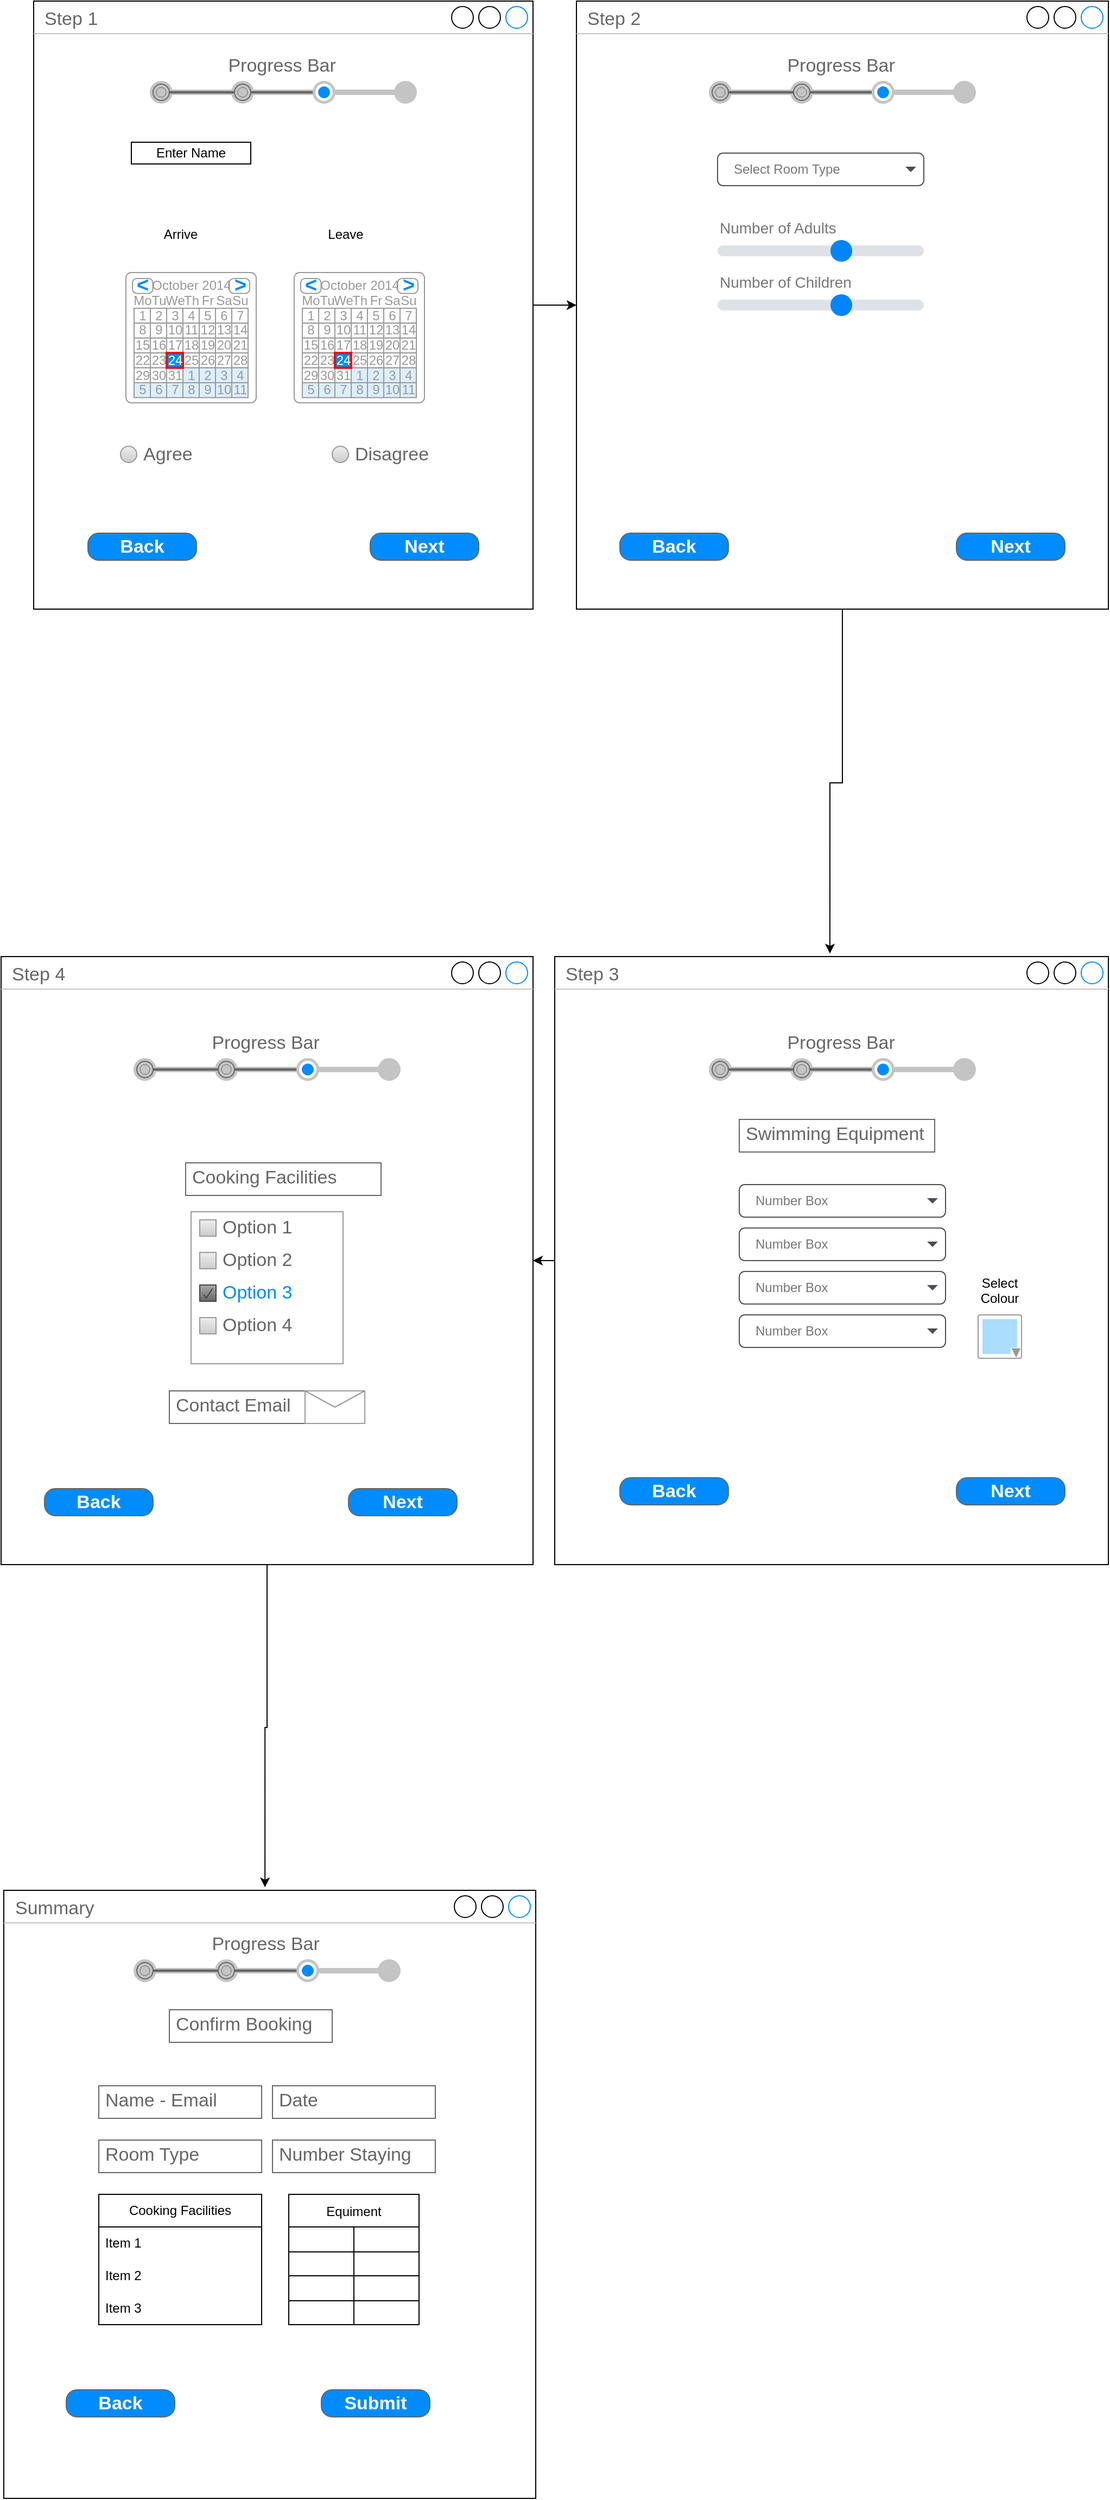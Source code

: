 <mxfile version="24.0.7" type="device">
  <diagram name="Page-1" id="2cc2dc42-3aac-f2a9-1cec-7a8b7cbee084">
    <mxGraphModel dx="2011" dy="1154" grid="1" gridSize="10" guides="1" tooltips="1" connect="1" arrows="1" fold="1" page="1" pageScale="1" pageWidth="1100" pageHeight="850" background="none" math="0" shadow="0">
      <root>
        <mxCell id="0" />
        <mxCell id="1" parent="0" />
        <mxCell id="MQ3nfaRgDuZ902bFgh4B-7" style="edgeStyle=orthogonalEdgeStyle;rounded=0;orthogonalLoop=1;jettySize=auto;html=1;" edge="1" parent="1" source="MQ3nfaRgDuZ902bFgh4B-1" target="MQ3nfaRgDuZ902bFgh4B-4">
          <mxGeometry relative="1" as="geometry" />
        </mxCell>
        <mxCell id="MQ3nfaRgDuZ902bFgh4B-1" value="Step 1" style="strokeWidth=1;shadow=0;dashed=0;align=center;html=1;shape=mxgraph.mockup.containers.window;align=left;verticalAlign=top;spacingLeft=8;strokeColor2=#008cff;strokeColor3=#c4c4c4;fontColor=#666666;mainText=;fontSize=17;labelBackgroundColor=none;whiteSpace=wrap;" vertex="1" parent="1">
          <mxGeometry x="60" y="50" width="460" height="560" as="geometry" />
        </mxCell>
        <mxCell id="MQ3nfaRgDuZ902bFgh4B-2" value="&lt;table border=&quot;0&quot; cellpadding=&quot;0&quot; cellspacing=&quot;0&quot; width=&quot;100%&quot; height=&quot;100%&quot; style=&quot;font-size:1em;&quot;&gt;&lt;tbody&gt;&lt;tr height=&quot;0%&quot;&gt;&lt;td width=&quot;25%&quot;&gt;&lt;span style=&quot;white-space: pre;&quot;&gt;&#x9;&lt;/span&gt;&lt;span style=&quot;white-space: pre;&quot;&gt;&#x9;&lt;/span&gt;&amp;nbsp;&amp;nbsp;&amp;nbsp;&amp;nbsp; Progress Bar&lt;br&gt;&lt;/td&gt;&lt;td width=&quot;25%&quot;&gt;&lt;br&gt;&lt;/td&gt;&lt;td width=&quot;25%&quot; style=&quot;color:#008cff;&quot;&gt;&lt;br&gt;&lt;/td&gt;&lt;td width=&quot;25%&quot;&gt;&lt;br&gt;&lt;/td&gt;&lt;/tr&gt;&lt;tr height=&quot;100%&quot;&gt;&lt;td&gt;&lt;/td&gt;&lt;/tr&gt;&lt;/tbody&gt;&lt;/table&gt;" style="strokeWidth=1;shadow=0;dashed=0;align=center;html=1;shape=mxgraph.mockup.navigation.stepBar;strokeColor=#c4c4c4;textColor=#666666;textColor2=#008cff;mainText=,,+,;textSize=17;fillColor=#666666;overflow=fill;fontSize=17;fontColor=#666666;" vertex="1" parent="1">
          <mxGeometry x="140" y="100" width="300" height="50" as="geometry" />
        </mxCell>
        <mxCell id="MQ3nfaRgDuZ902bFgh4B-9" style="edgeStyle=orthogonalEdgeStyle;rounded=0;orthogonalLoop=1;jettySize=auto;html=1;" edge="1" parent="1" source="MQ3nfaRgDuZ902bFgh4B-3" target="MQ3nfaRgDuZ902bFgh4B-5">
          <mxGeometry relative="1" as="geometry" />
        </mxCell>
        <mxCell id="MQ3nfaRgDuZ902bFgh4B-3" value="Step 3" style="strokeWidth=1;shadow=0;dashed=0;align=center;html=1;shape=mxgraph.mockup.containers.window;align=left;verticalAlign=top;spacingLeft=8;strokeColor2=#008cff;strokeColor3=#c4c4c4;fontColor=#666666;mainText=;fontSize=17;labelBackgroundColor=none;whiteSpace=wrap;" vertex="1" parent="1">
          <mxGeometry x="540" y="930" width="510" height="560" as="geometry" />
        </mxCell>
        <mxCell id="MQ3nfaRgDuZ902bFgh4B-4" value="Step 2" style="strokeWidth=1;shadow=0;dashed=0;align=center;html=1;shape=mxgraph.mockup.containers.window;align=left;verticalAlign=top;spacingLeft=8;strokeColor2=#008cff;strokeColor3=#c4c4c4;fontColor=#666666;mainText=;fontSize=17;labelBackgroundColor=none;whiteSpace=wrap;" vertex="1" parent="1">
          <mxGeometry x="560" y="50" width="490" height="560" as="geometry" />
        </mxCell>
        <mxCell id="MQ3nfaRgDuZ902bFgh4B-5" value="&lt;div&gt;Step 4&lt;/div&gt;&lt;div&gt;&lt;br&gt;&lt;/div&gt;" style="strokeWidth=1;shadow=0;dashed=0;align=center;html=1;shape=mxgraph.mockup.containers.window;align=left;verticalAlign=top;spacingLeft=8;strokeColor2=#008cff;strokeColor3=#c4c4c4;fontColor=#666666;mainText=;fontSize=17;labelBackgroundColor=none;whiteSpace=wrap;" vertex="1" parent="1">
          <mxGeometry x="30" y="930" width="490" height="560" as="geometry" />
        </mxCell>
        <mxCell id="MQ3nfaRgDuZ902bFgh4B-8" style="edgeStyle=orthogonalEdgeStyle;rounded=0;orthogonalLoop=1;jettySize=auto;html=1;entryX=0.497;entryY=-0.005;entryDx=0;entryDy=0;entryPerimeter=0;" edge="1" parent="1" source="MQ3nfaRgDuZ902bFgh4B-4" target="MQ3nfaRgDuZ902bFgh4B-3">
          <mxGeometry relative="1" as="geometry" />
        </mxCell>
        <mxCell id="MQ3nfaRgDuZ902bFgh4B-13" value="&lt;table border=&quot;0&quot; cellpadding=&quot;0&quot; cellspacing=&quot;0&quot; width=&quot;100%&quot; height=&quot;100%&quot; style=&quot;font-size:1em;&quot;&gt;&lt;tbody&gt;&lt;tr height=&quot;0%&quot;&gt;&lt;td width=&quot;25%&quot;&gt;&lt;span style=&quot;white-space: pre;&quot;&gt;&#x9;&lt;/span&gt;&lt;span style=&quot;white-space: pre;&quot;&gt;&#x9;&lt;/span&gt;&amp;nbsp;&amp;nbsp;&amp;nbsp;&amp;nbsp; Progress Bar&lt;br&gt;&lt;/td&gt;&lt;td width=&quot;25%&quot;&gt;&lt;br&gt;&lt;/td&gt;&lt;td width=&quot;25%&quot; style=&quot;color:#008cff;&quot;&gt;&lt;br&gt;&lt;/td&gt;&lt;td width=&quot;25%&quot;&gt;&lt;br&gt;&lt;/td&gt;&lt;/tr&gt;&lt;tr height=&quot;100%&quot;&gt;&lt;td&gt;&lt;/td&gt;&lt;/tr&gt;&lt;/tbody&gt;&lt;/table&gt;" style="strokeWidth=1;shadow=0;dashed=0;align=center;html=1;shape=mxgraph.mockup.navigation.stepBar;strokeColor=#c4c4c4;textColor=#666666;textColor2=#008cff;mainText=,,+,;textSize=17;fillColor=#666666;overflow=fill;fontSize=17;fontColor=#666666;" vertex="1" parent="1">
          <mxGeometry x="125" y="1000" width="300" height="50" as="geometry" />
        </mxCell>
        <mxCell id="MQ3nfaRgDuZ902bFgh4B-14" value="&lt;table border=&quot;0&quot; cellpadding=&quot;0&quot; cellspacing=&quot;0&quot; width=&quot;100%&quot; height=&quot;100%&quot; style=&quot;font-size:1em;&quot;&gt;&lt;tbody&gt;&lt;tr height=&quot;0%&quot;&gt;&lt;td width=&quot;25%&quot;&gt;&lt;span style=&quot;white-space: pre;&quot;&gt;&#x9;&lt;/span&gt;&lt;span style=&quot;white-space: pre;&quot;&gt;&#x9;&lt;/span&gt;&amp;nbsp;&amp;nbsp;&amp;nbsp;&amp;nbsp; Progress Bar&lt;br&gt;&lt;/td&gt;&lt;td width=&quot;25%&quot;&gt;&lt;br&gt;&lt;/td&gt;&lt;td width=&quot;25%&quot; style=&quot;color:#008cff;&quot;&gt;&lt;br&gt;&lt;/td&gt;&lt;td width=&quot;25%&quot;&gt;&lt;br&gt;&lt;/td&gt;&lt;/tr&gt;&lt;tr height=&quot;100%&quot;&gt;&lt;td&gt;&lt;/td&gt;&lt;/tr&gt;&lt;/tbody&gt;&lt;/table&gt;" style="strokeWidth=1;shadow=0;dashed=0;align=center;html=1;shape=mxgraph.mockup.navigation.stepBar;strokeColor=#c4c4c4;textColor=#666666;textColor2=#008cff;mainText=,,+,;textSize=17;fillColor=#666666;overflow=fill;fontSize=17;fontColor=#666666;" vertex="1" parent="1">
          <mxGeometry x="655" y="1000" width="300" height="50" as="geometry" />
        </mxCell>
        <mxCell id="MQ3nfaRgDuZ902bFgh4B-15" value="&lt;table border=&quot;0&quot; cellpadding=&quot;0&quot; cellspacing=&quot;0&quot; width=&quot;100%&quot; height=&quot;100%&quot; style=&quot;font-size:1em;&quot;&gt;&lt;tbody&gt;&lt;tr height=&quot;0%&quot;&gt;&lt;td width=&quot;25%&quot;&gt;&lt;span style=&quot;white-space: pre;&quot;&gt;&#x9;&lt;/span&gt;&lt;span style=&quot;white-space: pre;&quot;&gt;&#x9;&lt;/span&gt;&amp;nbsp;&amp;nbsp;&amp;nbsp;&amp;nbsp; Progress Bar&lt;br&gt;&lt;/td&gt;&lt;td width=&quot;25%&quot;&gt;&lt;br&gt;&lt;/td&gt;&lt;td width=&quot;25%&quot; style=&quot;color:#008cff;&quot;&gt;&lt;br&gt;&lt;/td&gt;&lt;td width=&quot;25%&quot;&gt;&lt;br&gt;&lt;/td&gt;&lt;/tr&gt;&lt;tr height=&quot;100%&quot;&gt;&lt;td&gt;&lt;/td&gt;&lt;/tr&gt;&lt;/tbody&gt;&lt;/table&gt;" style="strokeWidth=1;shadow=0;dashed=0;align=center;html=1;shape=mxgraph.mockup.navigation.stepBar;strokeColor=#c4c4c4;textColor=#666666;textColor2=#008cff;mainText=,,+,;textSize=17;fillColor=#666666;overflow=fill;fontSize=17;fontColor=#666666;" vertex="1" parent="1">
          <mxGeometry x="655" y="100" width="300" height="50" as="geometry" />
        </mxCell>
        <mxCell id="MQ3nfaRgDuZ902bFgh4B-16" value="Next" style="strokeWidth=1;shadow=0;dashed=0;align=center;html=1;shape=mxgraph.mockup.buttons.button;strokeColor=#666666;fontColor=#ffffff;mainText=;buttonStyle=round;fontSize=17;fontStyle=1;fillColor=#008cff;whiteSpace=wrap;" vertex="1" parent="1">
          <mxGeometry x="370" y="540" width="100" height="25" as="geometry" />
        </mxCell>
        <mxCell id="MQ3nfaRgDuZ902bFgh4B-17" value="Back" style="strokeWidth=1;shadow=0;dashed=0;align=center;html=1;shape=mxgraph.mockup.buttons.button;strokeColor=#666666;fontColor=#ffffff;mainText=;buttonStyle=round;fontSize=17;fontStyle=1;fillColor=#008cff;whiteSpace=wrap;" vertex="1" parent="1">
          <mxGeometry x="110" y="540" width="100" height="25" as="geometry" />
        </mxCell>
        <mxCell id="MQ3nfaRgDuZ902bFgh4B-18" value="Next" style="strokeWidth=1;shadow=0;dashed=0;align=center;html=1;shape=mxgraph.mockup.buttons.button;strokeColor=#666666;fontColor=#ffffff;mainText=;buttonStyle=round;fontSize=17;fontStyle=1;fillColor=#008cff;whiteSpace=wrap;" vertex="1" parent="1">
          <mxGeometry x="910" y="1410" width="100" height="25" as="geometry" />
        </mxCell>
        <mxCell id="MQ3nfaRgDuZ902bFgh4B-19" value="Back" style="strokeWidth=1;shadow=0;dashed=0;align=center;html=1;shape=mxgraph.mockup.buttons.button;strokeColor=#666666;fontColor=#ffffff;mainText=;buttonStyle=round;fontSize=17;fontStyle=1;fillColor=#008cff;whiteSpace=wrap;" vertex="1" parent="1">
          <mxGeometry x="600" y="1410" width="100" height="25" as="geometry" />
        </mxCell>
        <mxCell id="MQ3nfaRgDuZ902bFgh4B-20" value="Next" style="strokeWidth=1;shadow=0;dashed=0;align=center;html=1;shape=mxgraph.mockup.buttons.button;strokeColor=#666666;fontColor=#ffffff;mainText=;buttonStyle=round;fontSize=17;fontStyle=1;fillColor=#008cff;whiteSpace=wrap;" vertex="1" parent="1">
          <mxGeometry x="350" y="1420" width="100" height="25" as="geometry" />
        </mxCell>
        <mxCell id="MQ3nfaRgDuZ902bFgh4B-21" value="Back" style="strokeWidth=1;shadow=0;dashed=0;align=center;html=1;shape=mxgraph.mockup.buttons.button;strokeColor=#666666;fontColor=#ffffff;mainText=;buttonStyle=round;fontSize=17;fontStyle=1;fillColor=#008cff;whiteSpace=wrap;" vertex="1" parent="1">
          <mxGeometry x="70" y="1420" width="100" height="25" as="geometry" />
        </mxCell>
        <mxCell id="MQ3nfaRgDuZ902bFgh4B-22" value="Next" style="strokeWidth=1;shadow=0;dashed=0;align=center;html=1;shape=mxgraph.mockup.buttons.button;strokeColor=#666666;fontColor=#ffffff;mainText=;buttonStyle=round;fontSize=17;fontStyle=1;fillColor=#008cff;whiteSpace=wrap;" vertex="1" parent="1">
          <mxGeometry x="910" y="540" width="100" height="25" as="geometry" />
        </mxCell>
        <mxCell id="MQ3nfaRgDuZ902bFgh4B-23" value="Back" style="strokeWidth=1;shadow=0;dashed=0;align=center;html=1;shape=mxgraph.mockup.buttons.button;strokeColor=#666666;fontColor=#ffffff;mainText=;buttonStyle=round;fontSize=17;fontStyle=1;fillColor=#008cff;whiteSpace=wrap;" vertex="1" parent="1">
          <mxGeometry x="600" y="540" width="100" height="25" as="geometry" />
        </mxCell>
        <mxCell id="MQ3nfaRgDuZ902bFgh4B-24" value="" style="strokeWidth=1;shadow=0;dashed=0;align=center;html=1;shape=mxgraph.mockup.forms.rrect;rSize=0;strokeColor=#999999;fillColor=#ffffff;recursiveResize=0;" vertex="1" parent="1">
          <mxGeometry x="205" y="1165" width="140" height="140" as="geometry" />
        </mxCell>
        <mxCell id="MQ3nfaRgDuZ902bFgh4B-25" value="Option 1" style="strokeWidth=1;shadow=0;dashed=0;align=center;html=1;shape=mxgraph.mockup.forms.rrect;rSize=0;fillColor=#eeeeee;strokeColor=#999999;gradientColor=#cccccc;align=left;spacingLeft=4;fontSize=17;fontColor=#666666;labelPosition=right;" vertex="1" parent="MQ3nfaRgDuZ902bFgh4B-24">
          <mxGeometry x="8" y="7.5" width="15" height="15" as="geometry" />
        </mxCell>
        <mxCell id="MQ3nfaRgDuZ902bFgh4B-26" value="Option 2" style="strokeWidth=1;shadow=0;dashed=0;align=center;html=1;shape=mxgraph.mockup.forms.rrect;rSize=0;fillColor=#eeeeee;strokeColor=#999999;gradientColor=#cccccc;align=left;spacingLeft=4;fontSize=17;fontColor=#666666;labelPosition=right;" vertex="1" parent="MQ3nfaRgDuZ902bFgh4B-24">
          <mxGeometry x="8" y="37.5" width="15" height="15" as="geometry" />
        </mxCell>
        <mxCell id="MQ3nfaRgDuZ902bFgh4B-27" value="Option 3" style="strokeWidth=1;shadow=0;dashed=0;align=center;html=1;shape=mxgraph.mockup.forms.checkbox;rSize=0;resizable=0;fillColor=#aaaaaa;strokeColor=#444444;gradientColor=#666666;align=left;spacingLeft=4;fontSize=17;fontColor=#008cff;labelPosition=right;" vertex="1" parent="MQ3nfaRgDuZ902bFgh4B-24">
          <mxGeometry x="8" y="67.5" width="15" height="15" as="geometry" />
        </mxCell>
        <mxCell id="MQ3nfaRgDuZ902bFgh4B-28" value="Option 4" style="strokeWidth=1;shadow=0;dashed=0;align=center;html=1;shape=mxgraph.mockup.forms.rrect;rSize=0;fillColor=#eeeeee;strokeColor=#999999;gradientColor=#cccccc;align=left;spacingLeft=4;fontSize=17;fontColor=#666666;labelPosition=right;" vertex="1" parent="MQ3nfaRgDuZ902bFgh4B-24">
          <mxGeometry x="8" y="97.5" width="15" height="15" as="geometry" />
        </mxCell>
        <mxCell id="MQ3nfaRgDuZ902bFgh4B-29" value="" style="strokeWidth=1;shadow=0;dashed=0;align=center;html=1;shape=mxgraph.mockup.forms.rrect;rSize=5;strokeColor=#999999;fillColor=#ffffff;" vertex="1" parent="1">
          <mxGeometry x="145" y="300" width="120" height="120" as="geometry" />
        </mxCell>
        <mxCell id="MQ3nfaRgDuZ902bFgh4B-30" value="October 2014" style="strokeWidth=1;shadow=0;dashed=0;align=center;html=1;shape=mxgraph.mockup.forms.anchor;fontColor=#999999;" vertex="1" parent="MQ3nfaRgDuZ902bFgh4B-29">
          <mxGeometry x="22.5" y="5.486" width="75" height="13.714" as="geometry" />
        </mxCell>
        <mxCell id="MQ3nfaRgDuZ902bFgh4B-31" value="&lt;" style="strokeWidth=1;shadow=0;dashed=0;align=center;html=1;shape=mxgraph.mockup.forms.rrect;rSize=4;strokeColor=#999999;fontColor=#008cff;fontSize=19;fontStyle=1;" vertex="1" parent="MQ3nfaRgDuZ902bFgh4B-29">
          <mxGeometry x="6" y="5.486" width="18.75" height="13.714" as="geometry" />
        </mxCell>
        <mxCell id="MQ3nfaRgDuZ902bFgh4B-32" value="&gt;" style="strokeWidth=1;shadow=0;dashed=0;align=center;html=1;shape=mxgraph.mockup.forms.rrect;rSize=4;strokeColor=#999999;fontColor=#008cff;fontSize=19;fontStyle=1;" vertex="1" parent="MQ3nfaRgDuZ902bFgh4B-29">
          <mxGeometry x="95.25" y="5.486" width="18.75" height="13.714" as="geometry" />
        </mxCell>
        <mxCell id="MQ3nfaRgDuZ902bFgh4B-33" value="Mo" style="strokeWidth=1;shadow=0;dashed=0;align=center;html=1;shape=mxgraph.mockup.forms.anchor;fontColor=#999999;" vertex="1" parent="MQ3nfaRgDuZ902bFgh4B-29">
          <mxGeometry x="7.5" y="19.2" width="15" height="13.714" as="geometry" />
        </mxCell>
        <mxCell id="MQ3nfaRgDuZ902bFgh4B-34" value="Tu" style="strokeWidth=1;shadow=0;dashed=0;align=center;html=1;shape=mxgraph.mockup.forms.anchor;fontColor=#999999;" vertex="1" parent="MQ3nfaRgDuZ902bFgh4B-29">
          <mxGeometry x="22.5" y="19.2" width="15" height="13.714" as="geometry" />
        </mxCell>
        <mxCell id="MQ3nfaRgDuZ902bFgh4B-35" value="We" style="strokeWidth=1;shadow=0;dashed=0;align=center;html=1;shape=mxgraph.mockup.forms.anchor;fontColor=#999999;" vertex="1" parent="MQ3nfaRgDuZ902bFgh4B-29">
          <mxGeometry x="37.5" y="19.2" width="15" height="13.714" as="geometry" />
        </mxCell>
        <mxCell id="MQ3nfaRgDuZ902bFgh4B-36" value="Th" style="strokeWidth=1;shadow=0;dashed=0;align=center;html=1;shape=mxgraph.mockup.forms.anchor;fontColor=#999999;" vertex="1" parent="MQ3nfaRgDuZ902bFgh4B-29">
          <mxGeometry x="52.5" y="19.2" width="15" height="13.714" as="geometry" />
        </mxCell>
        <mxCell id="MQ3nfaRgDuZ902bFgh4B-37" value="Fr" style="strokeWidth=1;shadow=0;dashed=0;align=center;html=1;shape=mxgraph.mockup.forms.anchor;fontColor=#999999;" vertex="1" parent="MQ3nfaRgDuZ902bFgh4B-29">
          <mxGeometry x="67.5" y="19.2" width="15" height="13.714" as="geometry" />
        </mxCell>
        <mxCell id="MQ3nfaRgDuZ902bFgh4B-38" value="Sa" style="strokeWidth=1;shadow=0;dashed=0;align=center;html=1;shape=mxgraph.mockup.forms.anchor;fontColor=#999999;" vertex="1" parent="MQ3nfaRgDuZ902bFgh4B-29">
          <mxGeometry x="82.5" y="19.2" width="15" height="13.714" as="geometry" />
        </mxCell>
        <mxCell id="MQ3nfaRgDuZ902bFgh4B-39" value="Su" style="strokeWidth=1;shadow=0;dashed=0;align=center;html=1;shape=mxgraph.mockup.forms.anchor;fontColor=#999999;" vertex="1" parent="MQ3nfaRgDuZ902bFgh4B-29">
          <mxGeometry x="97.5" y="19.2" width="15" height="13.714" as="geometry" />
        </mxCell>
        <mxCell id="MQ3nfaRgDuZ902bFgh4B-40" value="1" style="strokeWidth=1;shadow=0;dashed=0;align=center;html=1;shape=mxgraph.mockup.forms.rrect;rSize=0;strokeColor=#999999;fontColor=#999999;" vertex="1" parent="MQ3nfaRgDuZ902bFgh4B-29">
          <mxGeometry x="7.5" y="32.914" width="15" height="13.714" as="geometry" />
        </mxCell>
        <mxCell id="MQ3nfaRgDuZ902bFgh4B-41" value="2" style="strokeWidth=1;shadow=0;dashed=0;align=center;html=1;shape=mxgraph.mockup.forms.rrect;rSize=0;strokeColor=#999999;fontColor=#999999;" vertex="1" parent="MQ3nfaRgDuZ902bFgh4B-29">
          <mxGeometry x="22.5" y="32.914" width="15" height="13.714" as="geometry" />
        </mxCell>
        <mxCell id="MQ3nfaRgDuZ902bFgh4B-42" value="3" style="strokeWidth=1;shadow=0;dashed=0;align=center;html=1;shape=mxgraph.mockup.forms.rrect;rSize=0;strokeColor=#999999;fontColor=#999999;" vertex="1" parent="MQ3nfaRgDuZ902bFgh4B-29">
          <mxGeometry x="37.5" y="32.914" width="15" height="13.714" as="geometry" />
        </mxCell>
        <mxCell id="MQ3nfaRgDuZ902bFgh4B-43" value="4" style="strokeWidth=1;shadow=0;dashed=0;align=center;html=1;shape=mxgraph.mockup.forms.rrect;rSize=0;strokeColor=#999999;fontColor=#999999;" vertex="1" parent="MQ3nfaRgDuZ902bFgh4B-29">
          <mxGeometry x="52.5" y="32.914" width="15" height="13.714" as="geometry" />
        </mxCell>
        <mxCell id="MQ3nfaRgDuZ902bFgh4B-44" value="5" style="strokeWidth=1;shadow=0;dashed=0;align=center;html=1;shape=mxgraph.mockup.forms.rrect;rSize=0;strokeColor=#999999;fontColor=#999999;" vertex="1" parent="MQ3nfaRgDuZ902bFgh4B-29">
          <mxGeometry x="67.5" y="32.914" width="15" height="13.714" as="geometry" />
        </mxCell>
        <mxCell id="MQ3nfaRgDuZ902bFgh4B-45" value="6" style="strokeWidth=1;shadow=0;dashed=0;align=center;html=1;shape=mxgraph.mockup.forms.rrect;rSize=0;strokeColor=#999999;fontColor=#999999;" vertex="1" parent="MQ3nfaRgDuZ902bFgh4B-29">
          <mxGeometry x="82.5" y="32.914" width="15" height="13.714" as="geometry" />
        </mxCell>
        <mxCell id="MQ3nfaRgDuZ902bFgh4B-46" value="7" style="strokeWidth=1;shadow=0;dashed=0;align=center;html=1;shape=mxgraph.mockup.forms.rrect;rSize=0;strokeColor=#999999;fontColor=#999999;" vertex="1" parent="MQ3nfaRgDuZ902bFgh4B-29">
          <mxGeometry x="97.5" y="32.914" width="15" height="13.714" as="geometry" />
        </mxCell>
        <mxCell id="MQ3nfaRgDuZ902bFgh4B-47" value="8" style="strokeWidth=1;shadow=0;dashed=0;align=center;html=1;shape=mxgraph.mockup.forms.rrect;rSize=0;strokeColor=#999999;fontColor=#999999;" vertex="1" parent="MQ3nfaRgDuZ902bFgh4B-29">
          <mxGeometry x="7.5" y="46.629" width="15" height="13.714" as="geometry" />
        </mxCell>
        <mxCell id="MQ3nfaRgDuZ902bFgh4B-48" value="9" style="strokeWidth=1;shadow=0;dashed=0;align=center;html=1;shape=mxgraph.mockup.forms.rrect;rSize=0;strokeColor=#999999;fontColor=#999999;" vertex="1" parent="MQ3nfaRgDuZ902bFgh4B-29">
          <mxGeometry x="22.5" y="46.629" width="15" height="13.714" as="geometry" />
        </mxCell>
        <mxCell id="MQ3nfaRgDuZ902bFgh4B-49" value="10" style="strokeWidth=1;shadow=0;dashed=0;align=center;html=1;shape=mxgraph.mockup.forms.rrect;rSize=0;strokeColor=#999999;fontColor=#999999;" vertex="1" parent="MQ3nfaRgDuZ902bFgh4B-29">
          <mxGeometry x="37.5" y="46.629" width="15" height="13.714" as="geometry" />
        </mxCell>
        <mxCell id="MQ3nfaRgDuZ902bFgh4B-50" value="11" style="strokeWidth=1;shadow=0;dashed=0;align=center;html=1;shape=mxgraph.mockup.forms.rrect;rSize=0;strokeColor=#999999;fontColor=#999999;" vertex="1" parent="MQ3nfaRgDuZ902bFgh4B-29">
          <mxGeometry x="52.5" y="46.629" width="15" height="13.714" as="geometry" />
        </mxCell>
        <mxCell id="MQ3nfaRgDuZ902bFgh4B-51" value="12" style="strokeWidth=1;shadow=0;dashed=0;align=center;html=1;shape=mxgraph.mockup.forms.rrect;rSize=0;strokeColor=#999999;fontColor=#999999;" vertex="1" parent="MQ3nfaRgDuZ902bFgh4B-29">
          <mxGeometry x="67.5" y="46.629" width="15" height="13.714" as="geometry" />
        </mxCell>
        <mxCell id="MQ3nfaRgDuZ902bFgh4B-52" value="13" style="strokeWidth=1;shadow=0;dashed=0;align=center;html=1;shape=mxgraph.mockup.forms.rrect;rSize=0;strokeColor=#999999;fontColor=#999999;" vertex="1" parent="MQ3nfaRgDuZ902bFgh4B-29">
          <mxGeometry x="82.5" y="46.629" width="15" height="13.714" as="geometry" />
        </mxCell>
        <mxCell id="MQ3nfaRgDuZ902bFgh4B-53" value="14" style="strokeWidth=1;shadow=0;dashed=0;align=center;html=1;shape=mxgraph.mockup.forms.rrect;rSize=0;strokeColor=#999999;fontColor=#999999;" vertex="1" parent="MQ3nfaRgDuZ902bFgh4B-29">
          <mxGeometry x="97.5" y="46.629" width="15" height="13.714" as="geometry" />
        </mxCell>
        <mxCell id="MQ3nfaRgDuZ902bFgh4B-54" value="15" style="strokeWidth=1;shadow=0;dashed=0;align=center;html=1;shape=mxgraph.mockup.forms.rrect;rSize=0;strokeColor=#999999;fontColor=#999999;" vertex="1" parent="MQ3nfaRgDuZ902bFgh4B-29">
          <mxGeometry x="7.5" y="60.343" width="15" height="13.714" as="geometry" />
        </mxCell>
        <mxCell id="MQ3nfaRgDuZ902bFgh4B-55" value="16" style="strokeWidth=1;shadow=0;dashed=0;align=center;html=1;shape=mxgraph.mockup.forms.rrect;rSize=0;strokeColor=#999999;fontColor=#999999;" vertex="1" parent="MQ3nfaRgDuZ902bFgh4B-29">
          <mxGeometry x="22.5" y="60.343" width="15" height="13.714" as="geometry" />
        </mxCell>
        <mxCell id="MQ3nfaRgDuZ902bFgh4B-56" value="17" style="strokeWidth=1;shadow=0;dashed=0;align=center;html=1;shape=mxgraph.mockup.forms.rrect;rSize=0;strokeColor=#999999;fontColor=#999999;" vertex="1" parent="MQ3nfaRgDuZ902bFgh4B-29">
          <mxGeometry x="37.5" y="60.343" width="15" height="13.714" as="geometry" />
        </mxCell>
        <mxCell id="MQ3nfaRgDuZ902bFgh4B-57" value="18" style="strokeWidth=1;shadow=0;dashed=0;align=center;html=1;shape=mxgraph.mockup.forms.rrect;rSize=0;strokeColor=#999999;fontColor=#999999;" vertex="1" parent="MQ3nfaRgDuZ902bFgh4B-29">
          <mxGeometry x="52.5" y="60.343" width="15" height="13.714" as="geometry" />
        </mxCell>
        <mxCell id="MQ3nfaRgDuZ902bFgh4B-58" value="19" style="strokeWidth=1;shadow=0;dashed=0;align=center;html=1;shape=mxgraph.mockup.forms.rrect;rSize=0;strokeColor=#999999;fontColor=#999999;" vertex="1" parent="MQ3nfaRgDuZ902bFgh4B-29">
          <mxGeometry x="67.5" y="60.343" width="15" height="13.714" as="geometry" />
        </mxCell>
        <mxCell id="MQ3nfaRgDuZ902bFgh4B-59" value="20" style="strokeWidth=1;shadow=0;dashed=0;align=center;html=1;shape=mxgraph.mockup.forms.rrect;rSize=0;strokeColor=#999999;fontColor=#999999;" vertex="1" parent="MQ3nfaRgDuZ902bFgh4B-29">
          <mxGeometry x="82.5" y="60.343" width="15" height="13.714" as="geometry" />
        </mxCell>
        <mxCell id="MQ3nfaRgDuZ902bFgh4B-60" value="21" style="strokeWidth=1;shadow=0;dashed=0;align=center;html=1;shape=mxgraph.mockup.forms.rrect;rSize=0;strokeColor=#999999;fontColor=#999999;" vertex="1" parent="MQ3nfaRgDuZ902bFgh4B-29">
          <mxGeometry x="97.5" y="60.343" width="15" height="13.714" as="geometry" />
        </mxCell>
        <mxCell id="MQ3nfaRgDuZ902bFgh4B-61" value="22" style="strokeWidth=1;shadow=0;dashed=0;align=center;html=1;shape=mxgraph.mockup.forms.rrect;rSize=0;strokeColor=#999999;fontColor=#999999;" vertex="1" parent="MQ3nfaRgDuZ902bFgh4B-29">
          <mxGeometry x="7.5" y="74.057" width="15" height="13.714" as="geometry" />
        </mxCell>
        <mxCell id="MQ3nfaRgDuZ902bFgh4B-62" value="23" style="strokeWidth=1;shadow=0;dashed=0;align=center;html=1;shape=mxgraph.mockup.forms.rrect;rSize=0;strokeColor=#999999;fontColor=#999999;" vertex="1" parent="MQ3nfaRgDuZ902bFgh4B-29">
          <mxGeometry x="22.5" y="74.057" width="15" height="13.714" as="geometry" />
        </mxCell>
        <mxCell id="MQ3nfaRgDuZ902bFgh4B-63" value="25" style="strokeWidth=1;shadow=0;dashed=0;align=center;html=1;shape=mxgraph.mockup.forms.rrect;rSize=0;strokeColor=#999999;fontColor=#999999;" vertex="1" parent="MQ3nfaRgDuZ902bFgh4B-29">
          <mxGeometry x="52.5" y="74.057" width="15" height="13.714" as="geometry" />
        </mxCell>
        <mxCell id="MQ3nfaRgDuZ902bFgh4B-64" value="26" style="strokeWidth=1;shadow=0;dashed=0;align=center;html=1;shape=mxgraph.mockup.forms.rrect;rSize=0;strokeColor=#999999;fontColor=#999999;" vertex="1" parent="MQ3nfaRgDuZ902bFgh4B-29">
          <mxGeometry x="67.5" y="74.057" width="15" height="13.714" as="geometry" />
        </mxCell>
        <mxCell id="MQ3nfaRgDuZ902bFgh4B-65" value="27" style="strokeWidth=1;shadow=0;dashed=0;align=center;html=1;shape=mxgraph.mockup.forms.rrect;rSize=0;strokeColor=#999999;fontColor=#999999;" vertex="1" parent="MQ3nfaRgDuZ902bFgh4B-29">
          <mxGeometry x="82.5" y="74.057" width="15" height="13.714" as="geometry" />
        </mxCell>
        <mxCell id="MQ3nfaRgDuZ902bFgh4B-66" value="28" style="strokeWidth=1;shadow=0;dashed=0;align=center;html=1;shape=mxgraph.mockup.forms.rrect;rSize=0;strokeColor=#999999;fontColor=#999999;" vertex="1" parent="MQ3nfaRgDuZ902bFgh4B-29">
          <mxGeometry x="97.5" y="74.057" width="15" height="13.714" as="geometry" />
        </mxCell>
        <mxCell id="MQ3nfaRgDuZ902bFgh4B-67" value="29" style="strokeWidth=1;shadow=0;dashed=0;align=center;html=1;shape=mxgraph.mockup.forms.rrect;rSize=0;strokeColor=#999999;fontColor=#999999;" vertex="1" parent="MQ3nfaRgDuZ902bFgh4B-29">
          <mxGeometry x="7.5" y="87.771" width="15" height="13.714" as="geometry" />
        </mxCell>
        <mxCell id="MQ3nfaRgDuZ902bFgh4B-68" value="30" style="strokeWidth=1;shadow=0;dashed=0;align=center;html=1;shape=mxgraph.mockup.forms.rrect;rSize=0;strokeColor=#999999;fontColor=#999999;" vertex="1" parent="MQ3nfaRgDuZ902bFgh4B-29">
          <mxGeometry x="22.5" y="87.771" width="15" height="13.714" as="geometry" />
        </mxCell>
        <mxCell id="MQ3nfaRgDuZ902bFgh4B-69" value="31" style="strokeWidth=1;shadow=0;dashed=0;align=center;html=1;shape=mxgraph.mockup.forms.rrect;rSize=0;strokeColor=#999999;fontColor=#999999;" vertex="1" parent="MQ3nfaRgDuZ902bFgh4B-29">
          <mxGeometry x="37.5" y="87.771" width="15" height="13.714" as="geometry" />
        </mxCell>
        <mxCell id="MQ3nfaRgDuZ902bFgh4B-70" value="1" style="strokeWidth=1;shadow=0;dashed=0;align=center;html=1;shape=mxgraph.mockup.forms.rrect;rSize=0;strokeColor=#999999;fontColor=#999999;fillColor=#ddeeff;" vertex="1" parent="MQ3nfaRgDuZ902bFgh4B-29">
          <mxGeometry x="52.5" y="87.771" width="15" height="13.714" as="geometry" />
        </mxCell>
        <mxCell id="MQ3nfaRgDuZ902bFgh4B-71" value="2" style="strokeWidth=1;shadow=0;dashed=0;align=center;html=1;shape=mxgraph.mockup.forms.rrect;rSize=0;strokeColor=#999999;fontColor=#999999;fillColor=#ddeeff;" vertex="1" parent="MQ3nfaRgDuZ902bFgh4B-29">
          <mxGeometry x="67.5" y="87.771" width="15" height="13.714" as="geometry" />
        </mxCell>
        <mxCell id="MQ3nfaRgDuZ902bFgh4B-72" value="3" style="strokeWidth=1;shadow=0;dashed=0;align=center;html=1;shape=mxgraph.mockup.forms.rrect;rSize=0;strokeColor=#999999;fontColor=#999999;fillColor=#ddeeff;" vertex="1" parent="MQ3nfaRgDuZ902bFgh4B-29">
          <mxGeometry x="82.5" y="87.771" width="15" height="13.714" as="geometry" />
        </mxCell>
        <mxCell id="MQ3nfaRgDuZ902bFgh4B-73" value="4" style="strokeWidth=1;shadow=0;dashed=0;align=center;html=1;shape=mxgraph.mockup.forms.rrect;rSize=0;strokeColor=#999999;fontColor=#999999;fillColor=#ddeeff;" vertex="1" parent="MQ3nfaRgDuZ902bFgh4B-29">
          <mxGeometry x="97.5" y="87.771" width="15" height="13.714" as="geometry" />
        </mxCell>
        <mxCell id="MQ3nfaRgDuZ902bFgh4B-74" value="5" style="strokeWidth=1;shadow=0;dashed=0;align=center;html=1;shape=mxgraph.mockup.forms.rrect;rSize=0;strokeColor=#999999;fontColor=#999999;fillColor=#ddeeff;" vertex="1" parent="MQ3nfaRgDuZ902bFgh4B-29">
          <mxGeometry x="7.5" y="101.486" width="15" height="13.714" as="geometry" />
        </mxCell>
        <mxCell id="MQ3nfaRgDuZ902bFgh4B-75" value="6" style="strokeWidth=1;shadow=0;dashed=0;align=center;html=1;shape=mxgraph.mockup.forms.rrect;rSize=0;strokeColor=#999999;fontColor=#999999;fillColor=#ddeeff;" vertex="1" parent="MQ3nfaRgDuZ902bFgh4B-29">
          <mxGeometry x="22.5" y="101.486" width="15" height="13.714" as="geometry" />
        </mxCell>
        <mxCell id="MQ3nfaRgDuZ902bFgh4B-76" value="7" style="strokeWidth=1;shadow=0;dashed=0;align=center;html=1;shape=mxgraph.mockup.forms.rrect;rSize=0;strokeColor=#999999;fontColor=#999999;fillColor=#ddeeff;" vertex="1" parent="MQ3nfaRgDuZ902bFgh4B-29">
          <mxGeometry x="37.5" y="101.486" width="15" height="13.714" as="geometry" />
        </mxCell>
        <mxCell id="MQ3nfaRgDuZ902bFgh4B-77" value="8" style="strokeWidth=1;shadow=0;dashed=0;align=center;html=1;shape=mxgraph.mockup.forms.rrect;rSize=0;strokeColor=#999999;fontColor=#999999;fillColor=#ddeeff;" vertex="1" parent="MQ3nfaRgDuZ902bFgh4B-29">
          <mxGeometry x="52.5" y="101.486" width="15" height="13.714" as="geometry" />
        </mxCell>
        <mxCell id="MQ3nfaRgDuZ902bFgh4B-78" value="9" style="strokeWidth=1;shadow=0;dashed=0;align=center;html=1;shape=mxgraph.mockup.forms.rrect;rSize=0;strokeColor=#999999;fontColor=#999999;fillColor=#ddeeff;" vertex="1" parent="MQ3nfaRgDuZ902bFgh4B-29">
          <mxGeometry x="67.5" y="101.486" width="15" height="13.714" as="geometry" />
        </mxCell>
        <mxCell id="MQ3nfaRgDuZ902bFgh4B-79" value="10" style="strokeWidth=1;shadow=0;dashed=0;align=center;html=1;shape=mxgraph.mockup.forms.rrect;rSize=0;strokeColor=#999999;fontColor=#999999;fillColor=#ddeeff;" vertex="1" parent="MQ3nfaRgDuZ902bFgh4B-29">
          <mxGeometry x="82.5" y="101.486" width="15" height="13.714" as="geometry" />
        </mxCell>
        <mxCell id="MQ3nfaRgDuZ902bFgh4B-80" value="11" style="strokeWidth=1;shadow=0;dashed=0;align=center;html=1;shape=mxgraph.mockup.forms.rrect;rSize=0;strokeColor=#999999;fontColor=#999999;fillColor=#ddeeff;" vertex="1" parent="MQ3nfaRgDuZ902bFgh4B-29">
          <mxGeometry x="97.5" y="101.486" width="15" height="13.714" as="geometry" />
        </mxCell>
        <mxCell id="MQ3nfaRgDuZ902bFgh4B-81" value="24" style="strokeWidth=1;shadow=0;dashed=0;align=center;html=1;shape=mxgraph.mockup.forms.rrect;rSize=0;strokeColor=#ff0000;fontColor=#ffffff;strokeWidth=2;fillColor=#008cff;" vertex="1" parent="MQ3nfaRgDuZ902bFgh4B-29">
          <mxGeometry x="37.5" y="74.057" width="15" height="13.714" as="geometry" />
        </mxCell>
        <mxCell id="MQ3nfaRgDuZ902bFgh4B-82" value="Agree" style="shape=ellipse;fillColor=#eeeeee;strokeColor=#999999;gradientColor=#cccccc;html=1;align=left;spacingLeft=4;fontSize=17;fontColor=#666666;labelPosition=right;shadow=0;" vertex="1" parent="1">
          <mxGeometry x="140" y="460" width="15" height="15" as="geometry" />
        </mxCell>
        <mxCell id="MQ3nfaRgDuZ902bFgh4B-84" value="Disagree" style="shape=ellipse;fillColor=#eeeeee;strokeColor=#999999;gradientColor=#cccccc;html=1;align=left;spacingLeft=4;fontSize=17;fontColor=#666666;labelPosition=right;shadow=0;" vertex="1" parent="1">
          <mxGeometry x="335" y="460" width="15" height="15" as="geometry" />
        </mxCell>
        <mxCell id="MQ3nfaRgDuZ902bFgh4B-85" value="Enter Name" style="rounded=0;whiteSpace=wrap;html=1;" vertex="1" parent="1">
          <mxGeometry x="150" y="180" width="110" height="20" as="geometry" />
        </mxCell>
        <mxCell id="MQ3nfaRgDuZ902bFgh4B-86" value="Arrive" style="text;strokeColor=none;align=center;fillColor=none;html=1;verticalAlign=middle;whiteSpace=wrap;rounded=0;" vertex="1" parent="1">
          <mxGeometry x="162.5" y="250" width="65" height="30" as="geometry" />
        </mxCell>
        <mxCell id="MQ3nfaRgDuZ902bFgh4B-88" value="&lt;div&gt;Select Room Type&lt;/div&gt;" style="html=1;shadow=0;dashed=0;shape=mxgraph.bootstrap.rrect;rSize=5;strokeColor=#505050;strokeWidth=1;fillColor=#ffffff;fontColor=#777777;whiteSpace=wrap;align=left;verticalAlign=middle;fontStyle=0;fontSize=12;spacing=15;" vertex="1" parent="1">
          <mxGeometry x="690" y="190" width="190" height="30" as="geometry" />
        </mxCell>
        <mxCell id="MQ3nfaRgDuZ902bFgh4B-89" value="" style="shape=triangle;direction=south;fillColor=#495057;strokeColor=none;perimeter=none;" vertex="1" parent="MQ3nfaRgDuZ902bFgh4B-88">
          <mxGeometry x="1" y="0.5" width="10" height="5" relative="1" as="geometry">
            <mxPoint x="-17" y="-2.5" as="offset" />
          </mxGeometry>
        </mxCell>
        <mxCell id="MQ3nfaRgDuZ902bFgh4B-90" value="Number of Adults" style="html=1;shadow=0;dashed=0;shape=mxgraph.bootstrap.rangeInput;dx=0.6;strokeColor=#0085FC;fillColor=#DEE2E6;fontColor=#777777;whiteSpace=wrap;align=left;verticalAlign=bottom;fontStyle=0;fontSize=14;labelPosition=center;verticalLabelPosition=top;" vertex="1" parent="1">
          <mxGeometry x="690" y="270" width="190" height="20" as="geometry" />
        </mxCell>
        <mxCell id="MQ3nfaRgDuZ902bFgh4B-91" value="&lt;div&gt;Number of Children&lt;/div&gt;" style="html=1;shadow=0;dashed=0;shape=mxgraph.bootstrap.rangeInput;dx=0.6;strokeColor=#0085FC;fillColor=#DEE2E6;fontColor=#777777;whiteSpace=wrap;align=left;verticalAlign=bottom;fontStyle=0;fontSize=14;labelPosition=center;verticalLabelPosition=top;" vertex="1" parent="1">
          <mxGeometry x="690" y="320" width="190" height="20" as="geometry" />
        </mxCell>
        <mxCell id="MQ3nfaRgDuZ902bFgh4B-92" value="&lt;div&gt;Swimming Equipment&lt;/div&gt;" style="strokeWidth=1;shadow=0;dashed=0;align=center;html=1;shape=mxgraph.mockup.text.textBox;fontColor=#666666;align=left;fontSize=17;spacingLeft=4;spacingTop=-3;whiteSpace=wrap;strokeColor=#666666;mainText=" vertex="1" parent="1">
          <mxGeometry x="710" y="1080" width="180" height="30" as="geometry" />
        </mxCell>
        <mxCell id="MQ3nfaRgDuZ902bFgh4B-95" value="Number Box" style="html=1;shadow=0;dashed=0;shape=mxgraph.bootstrap.rrect;rSize=5;strokeColor=#505050;strokeWidth=1;fillColor=#ffffff;fontColor=#777777;whiteSpace=wrap;align=left;verticalAlign=middle;fontStyle=0;fontSize=12;spacing=15;" vertex="1" parent="1">
          <mxGeometry x="710" y="1140" width="190" height="30" as="geometry" />
        </mxCell>
        <mxCell id="MQ3nfaRgDuZ902bFgh4B-96" value="" style="shape=triangle;direction=south;fillColor=#495057;strokeColor=none;perimeter=none;" vertex="1" parent="MQ3nfaRgDuZ902bFgh4B-95">
          <mxGeometry x="1" y="0.5" width="10" height="5" relative="1" as="geometry">
            <mxPoint x="-17" y="-2.5" as="offset" />
          </mxGeometry>
        </mxCell>
        <mxCell id="MQ3nfaRgDuZ902bFgh4B-97" value="Number Box" style="html=1;shadow=0;dashed=0;shape=mxgraph.bootstrap.rrect;rSize=5;strokeColor=#505050;strokeWidth=1;fillColor=#ffffff;fontColor=#777777;whiteSpace=wrap;align=left;verticalAlign=middle;fontStyle=0;fontSize=12;spacing=15;" vertex="1" parent="1">
          <mxGeometry x="710" y="1180" width="190" height="30" as="geometry" />
        </mxCell>
        <mxCell id="MQ3nfaRgDuZ902bFgh4B-98" value="" style="shape=triangle;direction=south;fillColor=#495057;strokeColor=none;perimeter=none;" vertex="1" parent="MQ3nfaRgDuZ902bFgh4B-97">
          <mxGeometry x="1" y="0.5" width="10" height="5" relative="1" as="geometry">
            <mxPoint x="-17" y="-2.5" as="offset" />
          </mxGeometry>
        </mxCell>
        <mxCell id="MQ3nfaRgDuZ902bFgh4B-99" value="Number Box" style="html=1;shadow=0;dashed=0;shape=mxgraph.bootstrap.rrect;rSize=5;strokeColor=#505050;strokeWidth=1;fillColor=#ffffff;fontColor=#777777;whiteSpace=wrap;align=left;verticalAlign=middle;fontStyle=0;fontSize=12;spacing=15;" vertex="1" parent="1">
          <mxGeometry x="710" y="1260" width="190" height="30" as="geometry" />
        </mxCell>
        <mxCell id="MQ3nfaRgDuZ902bFgh4B-100" value="" style="shape=triangle;direction=south;fillColor=#495057;strokeColor=none;perimeter=none;" vertex="1" parent="MQ3nfaRgDuZ902bFgh4B-99">
          <mxGeometry x="1" y="0.5" width="10" height="5" relative="1" as="geometry">
            <mxPoint x="-17" y="-2.5" as="offset" />
          </mxGeometry>
        </mxCell>
        <mxCell id="MQ3nfaRgDuZ902bFgh4B-101" value="Number Box" style="html=1;shadow=0;dashed=0;shape=mxgraph.bootstrap.rrect;rSize=5;strokeColor=#505050;strokeWidth=1;fillColor=#ffffff;fontColor=#777777;whiteSpace=wrap;align=left;verticalAlign=middle;fontStyle=0;fontSize=12;spacing=15;" vertex="1" parent="1">
          <mxGeometry x="710" y="1220" width="190" height="30" as="geometry" />
        </mxCell>
        <mxCell id="MQ3nfaRgDuZ902bFgh4B-102" value="" style="shape=triangle;direction=south;fillColor=#495057;strokeColor=none;perimeter=none;" vertex="1" parent="MQ3nfaRgDuZ902bFgh4B-101">
          <mxGeometry x="1" y="0.5" width="10" height="5" relative="1" as="geometry">
            <mxPoint x="-17" y="-2.5" as="offset" />
          </mxGeometry>
        </mxCell>
        <mxCell id="MQ3nfaRgDuZ902bFgh4B-103" value="" style="verticalLabelPosition=bottom;shadow=0;dashed=0;align=center;html=1;verticalAlign=top;strokeWidth=1;shape=mxgraph.mockup.forms.colorPicker;chosenColor=#aaddff;" vertex="1" parent="1">
          <mxGeometry x="930" y="1260" width="40" height="40" as="geometry" />
        </mxCell>
        <mxCell id="MQ3nfaRgDuZ902bFgh4B-104" value="&lt;div&gt;Select Colour&lt;/div&gt;&lt;div&gt;&lt;br&gt;&lt;/div&gt;" style="text;strokeColor=none;align=center;fillColor=none;html=1;verticalAlign=middle;whiteSpace=wrap;rounded=0;" vertex="1" parent="1">
          <mxGeometry x="920" y="1230" width="60" height="30" as="geometry" />
        </mxCell>
        <mxCell id="MQ3nfaRgDuZ902bFgh4B-105" value="&lt;div&gt;Cooking Facilities&lt;/div&gt;" style="strokeWidth=1;shadow=0;dashed=0;align=center;html=1;shape=mxgraph.mockup.text.textBox;fontColor=#666666;align=left;fontSize=17;spacingLeft=4;spacingTop=-3;whiteSpace=wrap;strokeColor=#666666;mainText=" vertex="1" parent="1">
          <mxGeometry x="200" y="1120" width="180" height="30" as="geometry" />
        </mxCell>
        <mxCell id="MQ3nfaRgDuZ902bFgh4B-106" value="Contact Email" style="strokeWidth=1;shadow=0;dashed=0;align=center;html=1;shape=mxgraph.mockup.text.textBox;fontColor=#666666;align=left;fontSize=17;spacingLeft=4;spacingTop=-3;whiteSpace=wrap;strokeColor=#666666;mainText=" vertex="1" parent="1">
          <mxGeometry x="185" y="1330" width="180" height="30" as="geometry" />
        </mxCell>
        <mxCell id="MQ3nfaRgDuZ902bFgh4B-107" value="" style="verticalLabelPosition=bottom;shadow=0;dashed=0;align=center;html=1;verticalAlign=top;strokeWidth=1;shape=mxgraph.mockup.misc.mail2;strokeColor=#999999;" vertex="1" parent="1">
          <mxGeometry x="310" y="1330" width="55" height="30" as="geometry" />
        </mxCell>
        <mxCell id="MQ3nfaRgDuZ902bFgh4B-108" value="Summary" style="strokeWidth=1;shadow=0;dashed=0;align=center;html=1;shape=mxgraph.mockup.containers.window;align=left;verticalAlign=top;spacingLeft=8;strokeColor2=#008cff;strokeColor3=#c4c4c4;fontColor=#666666;mainText=;fontSize=17;labelBackgroundColor=none;whiteSpace=wrap;" vertex="1" parent="1">
          <mxGeometry x="32.5" y="1790" width="490" height="560" as="geometry" />
        </mxCell>
        <mxCell id="MQ3nfaRgDuZ902bFgh4B-109" style="edgeStyle=orthogonalEdgeStyle;rounded=0;orthogonalLoop=1;jettySize=auto;html=1;entryX=0.491;entryY=-0.005;entryDx=0;entryDy=0;entryPerimeter=0;" edge="1" parent="1" source="MQ3nfaRgDuZ902bFgh4B-5" target="MQ3nfaRgDuZ902bFgh4B-108">
          <mxGeometry relative="1" as="geometry" />
        </mxCell>
        <mxCell id="MQ3nfaRgDuZ902bFgh4B-110" value="Submit" style="strokeWidth=1;shadow=0;dashed=0;align=center;html=1;shape=mxgraph.mockup.buttons.button;strokeColor=#666666;fontColor=#ffffff;mainText=;buttonStyle=round;fontSize=17;fontStyle=1;fillColor=#008cff;whiteSpace=wrap;" vertex="1" parent="1">
          <mxGeometry x="325" y="2250" width="100" height="25" as="geometry" />
        </mxCell>
        <mxCell id="MQ3nfaRgDuZ902bFgh4B-111" value="&lt;table border=&quot;0&quot; cellpadding=&quot;0&quot; cellspacing=&quot;0&quot; width=&quot;100%&quot; height=&quot;100%&quot; style=&quot;font-size:1em;&quot;&gt;&lt;tbody&gt;&lt;tr height=&quot;0%&quot;&gt;&lt;td width=&quot;25%&quot;&gt;&lt;span style=&quot;white-space: pre;&quot;&gt;&#x9;&lt;/span&gt;&lt;span style=&quot;white-space: pre;&quot;&gt;&#x9;&lt;/span&gt;&amp;nbsp;&amp;nbsp;&amp;nbsp;&amp;nbsp; Progress Bar&lt;br&gt;&lt;/td&gt;&lt;td width=&quot;25%&quot;&gt;&lt;br&gt;&lt;/td&gt;&lt;td width=&quot;25%&quot; style=&quot;color:#008cff;&quot;&gt;&lt;br&gt;&lt;/td&gt;&lt;td width=&quot;25%&quot;&gt;&lt;br&gt;&lt;/td&gt;&lt;/tr&gt;&lt;tr height=&quot;100%&quot;&gt;&lt;td&gt;&lt;/td&gt;&lt;/tr&gt;&lt;/tbody&gt;&lt;/table&gt;" style="strokeWidth=1;shadow=0;dashed=0;align=center;html=1;shape=mxgraph.mockup.navigation.stepBar;strokeColor=#c4c4c4;textColor=#666666;textColor2=#008cff;mainText=,,+,;textSize=17;fillColor=#666666;overflow=fill;fontSize=17;fontColor=#666666;" vertex="1" parent="1">
          <mxGeometry x="125" y="1830" width="300" height="50" as="geometry" />
        </mxCell>
        <mxCell id="MQ3nfaRgDuZ902bFgh4B-112" value="Back" style="strokeWidth=1;shadow=0;dashed=0;align=center;html=1;shape=mxgraph.mockup.buttons.button;strokeColor=#666666;fontColor=#ffffff;mainText=;buttonStyle=round;fontSize=17;fontStyle=1;fillColor=#008cff;whiteSpace=wrap;" vertex="1" parent="1">
          <mxGeometry x="90" y="2250" width="100" height="25" as="geometry" />
        </mxCell>
        <mxCell id="MQ3nfaRgDuZ902bFgh4B-114" value="&lt;div&gt;Confirm Booking&lt;/div&gt;" style="strokeWidth=1;shadow=0;dashed=0;align=center;html=1;shape=mxgraph.mockup.text.textBox;fontColor=#666666;align=left;fontSize=17;spacingLeft=4;spacingTop=-3;whiteSpace=wrap;strokeColor=#666666;mainText=" vertex="1" parent="1">
          <mxGeometry x="185" y="1900" width="150" height="30" as="geometry" />
        </mxCell>
        <mxCell id="MQ3nfaRgDuZ902bFgh4B-117" value="Number Staying" style="strokeWidth=1;shadow=0;dashed=0;align=center;html=1;shape=mxgraph.mockup.text.textBox;fontColor=#666666;align=left;fontSize=17;spacingLeft=4;spacingTop=-3;whiteSpace=wrap;strokeColor=#666666;mainText=" vertex="1" parent="1">
          <mxGeometry x="280" y="2020" width="150" height="30" as="geometry" />
        </mxCell>
        <mxCell id="MQ3nfaRgDuZ902bFgh4B-118" value="Name - Email" style="strokeWidth=1;shadow=0;dashed=0;align=center;html=1;shape=mxgraph.mockup.text.textBox;fontColor=#666666;align=left;fontSize=17;spacingLeft=4;spacingTop=-3;whiteSpace=wrap;strokeColor=#666666;mainText=" vertex="1" parent="1">
          <mxGeometry x="120" y="1970" width="150" height="30" as="geometry" />
        </mxCell>
        <mxCell id="MQ3nfaRgDuZ902bFgh4B-119" value="Date" style="strokeWidth=1;shadow=0;dashed=0;align=center;html=1;shape=mxgraph.mockup.text.textBox;fontColor=#666666;align=left;fontSize=17;spacingLeft=4;spacingTop=-3;whiteSpace=wrap;strokeColor=#666666;mainText=" vertex="1" parent="1">
          <mxGeometry x="280" y="1970" width="150" height="30" as="geometry" />
        </mxCell>
        <mxCell id="MQ3nfaRgDuZ902bFgh4B-120" value="Room Type" style="strokeWidth=1;shadow=0;dashed=0;align=center;html=1;shape=mxgraph.mockup.text.textBox;fontColor=#666666;align=left;fontSize=17;spacingLeft=4;spacingTop=-3;whiteSpace=wrap;strokeColor=#666666;mainText=" vertex="1" parent="1">
          <mxGeometry x="120" y="2020" width="150" height="30" as="geometry" />
        </mxCell>
        <mxCell id="MQ3nfaRgDuZ902bFgh4B-121" value="Cooking Facilities" style="swimlane;fontStyle=0;childLayout=stackLayout;horizontal=1;startSize=30;horizontalStack=0;resizeParent=1;resizeParentMax=0;resizeLast=0;collapsible=1;marginBottom=0;whiteSpace=wrap;html=1;" vertex="1" parent="1">
          <mxGeometry x="120" y="2070" width="150" height="120" as="geometry" />
        </mxCell>
        <mxCell id="MQ3nfaRgDuZ902bFgh4B-122" value="Item 1" style="text;strokeColor=none;fillColor=none;align=left;verticalAlign=middle;spacingLeft=4;spacingRight=4;overflow=hidden;points=[[0,0.5],[1,0.5]];portConstraint=eastwest;rotatable=0;whiteSpace=wrap;html=1;" vertex="1" parent="MQ3nfaRgDuZ902bFgh4B-121">
          <mxGeometry y="30" width="150" height="30" as="geometry" />
        </mxCell>
        <mxCell id="MQ3nfaRgDuZ902bFgh4B-123" value="Item 2" style="text;strokeColor=none;fillColor=none;align=left;verticalAlign=middle;spacingLeft=4;spacingRight=4;overflow=hidden;points=[[0,0.5],[1,0.5]];portConstraint=eastwest;rotatable=0;whiteSpace=wrap;html=1;" vertex="1" parent="MQ3nfaRgDuZ902bFgh4B-121">
          <mxGeometry y="60" width="150" height="30" as="geometry" />
        </mxCell>
        <mxCell id="MQ3nfaRgDuZ902bFgh4B-124" value="Item 3" style="text;strokeColor=none;fillColor=none;align=left;verticalAlign=middle;spacingLeft=4;spacingRight=4;overflow=hidden;points=[[0,0.5],[1,0.5]];portConstraint=eastwest;rotatable=0;whiteSpace=wrap;html=1;" vertex="1" parent="MQ3nfaRgDuZ902bFgh4B-121">
          <mxGeometry y="90" width="150" height="30" as="geometry" />
        </mxCell>
        <mxCell id="MQ3nfaRgDuZ902bFgh4B-129" value="Equiment" style="shape=table;startSize=30;container=1;collapsible=0;childLayout=tableLayout;" vertex="1" parent="1">
          <mxGeometry x="295" y="2070" width="120" height="120" as="geometry" />
        </mxCell>
        <mxCell id="MQ3nfaRgDuZ902bFgh4B-130" value="" style="shape=tableRow;horizontal=0;startSize=0;swimlaneHead=0;swimlaneBody=0;strokeColor=inherit;top=0;left=0;bottom=0;right=0;collapsible=0;dropTarget=0;fillColor=none;points=[[0,0.5],[1,0.5]];portConstraint=eastwest;" vertex="1" parent="MQ3nfaRgDuZ902bFgh4B-129">
          <mxGeometry y="30" width="120" height="23" as="geometry" />
        </mxCell>
        <mxCell id="MQ3nfaRgDuZ902bFgh4B-131" value="" style="shape=partialRectangle;html=1;whiteSpace=wrap;connectable=0;strokeColor=inherit;overflow=hidden;fillColor=none;top=0;left=0;bottom=0;right=0;pointerEvents=1;" vertex="1" parent="MQ3nfaRgDuZ902bFgh4B-130">
          <mxGeometry width="60" height="23" as="geometry">
            <mxRectangle width="60" height="23" as="alternateBounds" />
          </mxGeometry>
        </mxCell>
        <mxCell id="MQ3nfaRgDuZ902bFgh4B-132" value="" style="shape=partialRectangle;html=1;whiteSpace=wrap;connectable=0;strokeColor=inherit;overflow=hidden;fillColor=none;top=0;left=0;bottom=0;right=0;pointerEvents=1;" vertex="1" parent="MQ3nfaRgDuZ902bFgh4B-130">
          <mxGeometry x="60" width="60" height="23" as="geometry">
            <mxRectangle width="60" height="23" as="alternateBounds" />
          </mxGeometry>
        </mxCell>
        <mxCell id="MQ3nfaRgDuZ902bFgh4B-133" value="" style="shape=tableRow;horizontal=0;startSize=0;swimlaneHead=0;swimlaneBody=0;strokeColor=inherit;top=0;left=0;bottom=0;right=0;collapsible=0;dropTarget=0;fillColor=none;points=[[0,0.5],[1,0.5]];portConstraint=eastwest;" vertex="1" parent="MQ3nfaRgDuZ902bFgh4B-129">
          <mxGeometry y="53" width="120" height="22" as="geometry" />
        </mxCell>
        <mxCell id="MQ3nfaRgDuZ902bFgh4B-134" value="" style="shape=partialRectangle;html=1;whiteSpace=wrap;connectable=0;strokeColor=inherit;overflow=hidden;fillColor=none;top=0;left=0;bottom=0;right=0;pointerEvents=1;" vertex="1" parent="MQ3nfaRgDuZ902bFgh4B-133">
          <mxGeometry width="60" height="22" as="geometry">
            <mxRectangle width="60" height="22" as="alternateBounds" />
          </mxGeometry>
        </mxCell>
        <mxCell id="MQ3nfaRgDuZ902bFgh4B-135" value="" style="shape=partialRectangle;html=1;whiteSpace=wrap;connectable=0;strokeColor=inherit;overflow=hidden;fillColor=none;top=0;left=0;bottom=0;right=0;pointerEvents=1;" vertex="1" parent="MQ3nfaRgDuZ902bFgh4B-133">
          <mxGeometry x="60" width="60" height="22" as="geometry">
            <mxRectangle width="60" height="22" as="alternateBounds" />
          </mxGeometry>
        </mxCell>
        <mxCell id="MQ3nfaRgDuZ902bFgh4B-136" value="" style="shape=tableRow;horizontal=0;startSize=0;swimlaneHead=0;swimlaneBody=0;strokeColor=inherit;top=0;left=0;bottom=0;right=0;collapsible=0;dropTarget=0;fillColor=none;points=[[0,0.5],[1,0.5]];portConstraint=eastwest;" vertex="1" parent="MQ3nfaRgDuZ902bFgh4B-129">
          <mxGeometry y="75" width="120" height="23" as="geometry" />
        </mxCell>
        <mxCell id="MQ3nfaRgDuZ902bFgh4B-137" value="" style="shape=partialRectangle;html=1;whiteSpace=wrap;connectable=0;strokeColor=inherit;overflow=hidden;fillColor=none;top=0;left=0;bottom=0;right=0;pointerEvents=1;" vertex="1" parent="MQ3nfaRgDuZ902bFgh4B-136">
          <mxGeometry width="60" height="23" as="geometry">
            <mxRectangle width="60" height="23" as="alternateBounds" />
          </mxGeometry>
        </mxCell>
        <mxCell id="MQ3nfaRgDuZ902bFgh4B-138" value="" style="shape=partialRectangle;html=1;whiteSpace=wrap;connectable=0;strokeColor=inherit;overflow=hidden;fillColor=none;top=0;left=0;bottom=0;right=0;pointerEvents=1;" vertex="1" parent="MQ3nfaRgDuZ902bFgh4B-136">
          <mxGeometry x="60" width="60" height="23" as="geometry">
            <mxRectangle width="60" height="23" as="alternateBounds" />
          </mxGeometry>
        </mxCell>
        <mxCell id="MQ3nfaRgDuZ902bFgh4B-139" value="" style="shape=tableRow;horizontal=0;startSize=0;swimlaneHead=0;swimlaneBody=0;strokeColor=inherit;top=0;left=0;bottom=0;right=0;collapsible=0;dropTarget=0;fillColor=none;points=[[0,0.5],[1,0.5]];portConstraint=eastwest;" vertex="1" parent="MQ3nfaRgDuZ902bFgh4B-129">
          <mxGeometry y="98" width="120" height="22" as="geometry" />
        </mxCell>
        <mxCell id="MQ3nfaRgDuZ902bFgh4B-140" value="" style="shape=partialRectangle;html=1;whiteSpace=wrap;connectable=0;strokeColor=inherit;overflow=hidden;fillColor=none;top=0;left=0;bottom=0;right=0;pointerEvents=1;" vertex="1" parent="MQ3nfaRgDuZ902bFgh4B-139">
          <mxGeometry width="60" height="22" as="geometry">
            <mxRectangle width="60" height="22" as="alternateBounds" />
          </mxGeometry>
        </mxCell>
        <mxCell id="MQ3nfaRgDuZ902bFgh4B-141" value="" style="shape=partialRectangle;html=1;whiteSpace=wrap;connectable=0;strokeColor=inherit;overflow=hidden;fillColor=none;top=0;left=0;bottom=0;right=0;pointerEvents=1;" vertex="1" parent="MQ3nfaRgDuZ902bFgh4B-139">
          <mxGeometry x="60" width="60" height="22" as="geometry">
            <mxRectangle width="60" height="22" as="alternateBounds" />
          </mxGeometry>
        </mxCell>
        <mxCell id="MQ3nfaRgDuZ902bFgh4B-142" value="" style="strokeWidth=1;shadow=0;dashed=0;align=center;html=1;shape=mxgraph.mockup.forms.rrect;rSize=5;strokeColor=#999999;fillColor=#ffffff;" vertex="1" parent="1">
          <mxGeometry x="300" y="300" width="120" height="120" as="geometry" />
        </mxCell>
        <mxCell id="MQ3nfaRgDuZ902bFgh4B-143" value="October 2014" style="strokeWidth=1;shadow=0;dashed=0;align=center;html=1;shape=mxgraph.mockup.forms.anchor;fontColor=#999999;" vertex="1" parent="MQ3nfaRgDuZ902bFgh4B-142">
          <mxGeometry x="22.5" y="5.486" width="75" height="13.714" as="geometry" />
        </mxCell>
        <mxCell id="MQ3nfaRgDuZ902bFgh4B-144" value="&lt;" style="strokeWidth=1;shadow=0;dashed=0;align=center;html=1;shape=mxgraph.mockup.forms.rrect;rSize=4;strokeColor=#999999;fontColor=#008cff;fontSize=19;fontStyle=1;" vertex="1" parent="MQ3nfaRgDuZ902bFgh4B-142">
          <mxGeometry x="6" y="5.486" width="18.75" height="13.714" as="geometry" />
        </mxCell>
        <mxCell id="MQ3nfaRgDuZ902bFgh4B-145" value="&gt;" style="strokeWidth=1;shadow=0;dashed=0;align=center;html=1;shape=mxgraph.mockup.forms.rrect;rSize=4;strokeColor=#999999;fontColor=#008cff;fontSize=19;fontStyle=1;" vertex="1" parent="MQ3nfaRgDuZ902bFgh4B-142">
          <mxGeometry x="95.25" y="5.486" width="18.75" height="13.714" as="geometry" />
        </mxCell>
        <mxCell id="MQ3nfaRgDuZ902bFgh4B-146" value="Mo" style="strokeWidth=1;shadow=0;dashed=0;align=center;html=1;shape=mxgraph.mockup.forms.anchor;fontColor=#999999;" vertex="1" parent="MQ3nfaRgDuZ902bFgh4B-142">
          <mxGeometry x="7.5" y="19.2" width="15" height="13.714" as="geometry" />
        </mxCell>
        <mxCell id="MQ3nfaRgDuZ902bFgh4B-147" value="Tu" style="strokeWidth=1;shadow=0;dashed=0;align=center;html=1;shape=mxgraph.mockup.forms.anchor;fontColor=#999999;" vertex="1" parent="MQ3nfaRgDuZ902bFgh4B-142">
          <mxGeometry x="22.5" y="19.2" width="15" height="13.714" as="geometry" />
        </mxCell>
        <mxCell id="MQ3nfaRgDuZ902bFgh4B-148" value="We" style="strokeWidth=1;shadow=0;dashed=0;align=center;html=1;shape=mxgraph.mockup.forms.anchor;fontColor=#999999;" vertex="1" parent="MQ3nfaRgDuZ902bFgh4B-142">
          <mxGeometry x="37.5" y="19.2" width="15" height="13.714" as="geometry" />
        </mxCell>
        <mxCell id="MQ3nfaRgDuZ902bFgh4B-149" value="Th" style="strokeWidth=1;shadow=0;dashed=0;align=center;html=1;shape=mxgraph.mockup.forms.anchor;fontColor=#999999;" vertex="1" parent="MQ3nfaRgDuZ902bFgh4B-142">
          <mxGeometry x="52.5" y="19.2" width="15" height="13.714" as="geometry" />
        </mxCell>
        <mxCell id="MQ3nfaRgDuZ902bFgh4B-150" value="Fr" style="strokeWidth=1;shadow=0;dashed=0;align=center;html=1;shape=mxgraph.mockup.forms.anchor;fontColor=#999999;" vertex="1" parent="MQ3nfaRgDuZ902bFgh4B-142">
          <mxGeometry x="67.5" y="19.2" width="15" height="13.714" as="geometry" />
        </mxCell>
        <mxCell id="MQ3nfaRgDuZ902bFgh4B-151" value="Sa" style="strokeWidth=1;shadow=0;dashed=0;align=center;html=1;shape=mxgraph.mockup.forms.anchor;fontColor=#999999;" vertex="1" parent="MQ3nfaRgDuZ902bFgh4B-142">
          <mxGeometry x="82.5" y="19.2" width="15" height="13.714" as="geometry" />
        </mxCell>
        <mxCell id="MQ3nfaRgDuZ902bFgh4B-152" value="Su" style="strokeWidth=1;shadow=0;dashed=0;align=center;html=1;shape=mxgraph.mockup.forms.anchor;fontColor=#999999;" vertex="1" parent="MQ3nfaRgDuZ902bFgh4B-142">
          <mxGeometry x="97.5" y="19.2" width="15" height="13.714" as="geometry" />
        </mxCell>
        <mxCell id="MQ3nfaRgDuZ902bFgh4B-153" value="1" style="strokeWidth=1;shadow=0;dashed=0;align=center;html=1;shape=mxgraph.mockup.forms.rrect;rSize=0;strokeColor=#999999;fontColor=#999999;" vertex="1" parent="MQ3nfaRgDuZ902bFgh4B-142">
          <mxGeometry x="7.5" y="32.914" width="15" height="13.714" as="geometry" />
        </mxCell>
        <mxCell id="MQ3nfaRgDuZ902bFgh4B-154" value="2" style="strokeWidth=1;shadow=0;dashed=0;align=center;html=1;shape=mxgraph.mockup.forms.rrect;rSize=0;strokeColor=#999999;fontColor=#999999;" vertex="1" parent="MQ3nfaRgDuZ902bFgh4B-142">
          <mxGeometry x="22.5" y="32.914" width="15" height="13.714" as="geometry" />
        </mxCell>
        <mxCell id="MQ3nfaRgDuZ902bFgh4B-155" value="3" style="strokeWidth=1;shadow=0;dashed=0;align=center;html=1;shape=mxgraph.mockup.forms.rrect;rSize=0;strokeColor=#999999;fontColor=#999999;" vertex="1" parent="MQ3nfaRgDuZ902bFgh4B-142">
          <mxGeometry x="37.5" y="32.914" width="15" height="13.714" as="geometry" />
        </mxCell>
        <mxCell id="MQ3nfaRgDuZ902bFgh4B-156" value="4" style="strokeWidth=1;shadow=0;dashed=0;align=center;html=1;shape=mxgraph.mockup.forms.rrect;rSize=0;strokeColor=#999999;fontColor=#999999;" vertex="1" parent="MQ3nfaRgDuZ902bFgh4B-142">
          <mxGeometry x="52.5" y="32.914" width="15" height="13.714" as="geometry" />
        </mxCell>
        <mxCell id="MQ3nfaRgDuZ902bFgh4B-157" value="5" style="strokeWidth=1;shadow=0;dashed=0;align=center;html=1;shape=mxgraph.mockup.forms.rrect;rSize=0;strokeColor=#999999;fontColor=#999999;" vertex="1" parent="MQ3nfaRgDuZ902bFgh4B-142">
          <mxGeometry x="67.5" y="32.914" width="15" height="13.714" as="geometry" />
        </mxCell>
        <mxCell id="MQ3nfaRgDuZ902bFgh4B-158" value="6" style="strokeWidth=1;shadow=0;dashed=0;align=center;html=1;shape=mxgraph.mockup.forms.rrect;rSize=0;strokeColor=#999999;fontColor=#999999;" vertex="1" parent="MQ3nfaRgDuZ902bFgh4B-142">
          <mxGeometry x="82.5" y="32.914" width="15" height="13.714" as="geometry" />
        </mxCell>
        <mxCell id="MQ3nfaRgDuZ902bFgh4B-159" value="7" style="strokeWidth=1;shadow=0;dashed=0;align=center;html=1;shape=mxgraph.mockup.forms.rrect;rSize=0;strokeColor=#999999;fontColor=#999999;" vertex="1" parent="MQ3nfaRgDuZ902bFgh4B-142">
          <mxGeometry x="97.5" y="32.914" width="15" height="13.714" as="geometry" />
        </mxCell>
        <mxCell id="MQ3nfaRgDuZ902bFgh4B-160" value="8" style="strokeWidth=1;shadow=0;dashed=0;align=center;html=1;shape=mxgraph.mockup.forms.rrect;rSize=0;strokeColor=#999999;fontColor=#999999;" vertex="1" parent="MQ3nfaRgDuZ902bFgh4B-142">
          <mxGeometry x="7.5" y="46.629" width="15" height="13.714" as="geometry" />
        </mxCell>
        <mxCell id="MQ3nfaRgDuZ902bFgh4B-161" value="9" style="strokeWidth=1;shadow=0;dashed=0;align=center;html=1;shape=mxgraph.mockup.forms.rrect;rSize=0;strokeColor=#999999;fontColor=#999999;" vertex="1" parent="MQ3nfaRgDuZ902bFgh4B-142">
          <mxGeometry x="22.5" y="46.629" width="15" height="13.714" as="geometry" />
        </mxCell>
        <mxCell id="MQ3nfaRgDuZ902bFgh4B-162" value="10" style="strokeWidth=1;shadow=0;dashed=0;align=center;html=1;shape=mxgraph.mockup.forms.rrect;rSize=0;strokeColor=#999999;fontColor=#999999;" vertex="1" parent="MQ3nfaRgDuZ902bFgh4B-142">
          <mxGeometry x="37.5" y="46.629" width="15" height="13.714" as="geometry" />
        </mxCell>
        <mxCell id="MQ3nfaRgDuZ902bFgh4B-163" value="11" style="strokeWidth=1;shadow=0;dashed=0;align=center;html=1;shape=mxgraph.mockup.forms.rrect;rSize=0;strokeColor=#999999;fontColor=#999999;" vertex="1" parent="MQ3nfaRgDuZ902bFgh4B-142">
          <mxGeometry x="52.5" y="46.629" width="15" height="13.714" as="geometry" />
        </mxCell>
        <mxCell id="MQ3nfaRgDuZ902bFgh4B-164" value="12" style="strokeWidth=1;shadow=0;dashed=0;align=center;html=1;shape=mxgraph.mockup.forms.rrect;rSize=0;strokeColor=#999999;fontColor=#999999;" vertex="1" parent="MQ3nfaRgDuZ902bFgh4B-142">
          <mxGeometry x="67.5" y="46.629" width="15" height="13.714" as="geometry" />
        </mxCell>
        <mxCell id="MQ3nfaRgDuZ902bFgh4B-165" value="13" style="strokeWidth=1;shadow=0;dashed=0;align=center;html=1;shape=mxgraph.mockup.forms.rrect;rSize=0;strokeColor=#999999;fontColor=#999999;" vertex="1" parent="MQ3nfaRgDuZ902bFgh4B-142">
          <mxGeometry x="82.5" y="46.629" width="15" height="13.714" as="geometry" />
        </mxCell>
        <mxCell id="MQ3nfaRgDuZ902bFgh4B-166" value="14" style="strokeWidth=1;shadow=0;dashed=0;align=center;html=1;shape=mxgraph.mockup.forms.rrect;rSize=0;strokeColor=#999999;fontColor=#999999;" vertex="1" parent="MQ3nfaRgDuZ902bFgh4B-142">
          <mxGeometry x="97.5" y="46.629" width="15" height="13.714" as="geometry" />
        </mxCell>
        <mxCell id="MQ3nfaRgDuZ902bFgh4B-167" value="15" style="strokeWidth=1;shadow=0;dashed=0;align=center;html=1;shape=mxgraph.mockup.forms.rrect;rSize=0;strokeColor=#999999;fontColor=#999999;" vertex="1" parent="MQ3nfaRgDuZ902bFgh4B-142">
          <mxGeometry x="7.5" y="60.343" width="15" height="13.714" as="geometry" />
        </mxCell>
        <mxCell id="MQ3nfaRgDuZ902bFgh4B-168" value="16" style="strokeWidth=1;shadow=0;dashed=0;align=center;html=1;shape=mxgraph.mockup.forms.rrect;rSize=0;strokeColor=#999999;fontColor=#999999;" vertex="1" parent="MQ3nfaRgDuZ902bFgh4B-142">
          <mxGeometry x="22.5" y="60.343" width="15" height="13.714" as="geometry" />
        </mxCell>
        <mxCell id="MQ3nfaRgDuZ902bFgh4B-169" value="17" style="strokeWidth=1;shadow=0;dashed=0;align=center;html=1;shape=mxgraph.mockup.forms.rrect;rSize=0;strokeColor=#999999;fontColor=#999999;" vertex="1" parent="MQ3nfaRgDuZ902bFgh4B-142">
          <mxGeometry x="37.5" y="60.343" width="15" height="13.714" as="geometry" />
        </mxCell>
        <mxCell id="MQ3nfaRgDuZ902bFgh4B-170" value="18" style="strokeWidth=1;shadow=0;dashed=0;align=center;html=1;shape=mxgraph.mockup.forms.rrect;rSize=0;strokeColor=#999999;fontColor=#999999;" vertex="1" parent="MQ3nfaRgDuZ902bFgh4B-142">
          <mxGeometry x="52.5" y="60.343" width="15" height="13.714" as="geometry" />
        </mxCell>
        <mxCell id="MQ3nfaRgDuZ902bFgh4B-171" value="19" style="strokeWidth=1;shadow=0;dashed=0;align=center;html=1;shape=mxgraph.mockup.forms.rrect;rSize=0;strokeColor=#999999;fontColor=#999999;" vertex="1" parent="MQ3nfaRgDuZ902bFgh4B-142">
          <mxGeometry x="67.5" y="60.343" width="15" height="13.714" as="geometry" />
        </mxCell>
        <mxCell id="MQ3nfaRgDuZ902bFgh4B-172" value="20" style="strokeWidth=1;shadow=0;dashed=0;align=center;html=1;shape=mxgraph.mockup.forms.rrect;rSize=0;strokeColor=#999999;fontColor=#999999;" vertex="1" parent="MQ3nfaRgDuZ902bFgh4B-142">
          <mxGeometry x="82.5" y="60.343" width="15" height="13.714" as="geometry" />
        </mxCell>
        <mxCell id="MQ3nfaRgDuZ902bFgh4B-173" value="21" style="strokeWidth=1;shadow=0;dashed=0;align=center;html=1;shape=mxgraph.mockup.forms.rrect;rSize=0;strokeColor=#999999;fontColor=#999999;" vertex="1" parent="MQ3nfaRgDuZ902bFgh4B-142">
          <mxGeometry x="97.5" y="60.343" width="15" height="13.714" as="geometry" />
        </mxCell>
        <mxCell id="MQ3nfaRgDuZ902bFgh4B-174" value="22" style="strokeWidth=1;shadow=0;dashed=0;align=center;html=1;shape=mxgraph.mockup.forms.rrect;rSize=0;strokeColor=#999999;fontColor=#999999;" vertex="1" parent="MQ3nfaRgDuZ902bFgh4B-142">
          <mxGeometry x="7.5" y="74.057" width="15" height="13.714" as="geometry" />
        </mxCell>
        <mxCell id="MQ3nfaRgDuZ902bFgh4B-175" value="23" style="strokeWidth=1;shadow=0;dashed=0;align=center;html=1;shape=mxgraph.mockup.forms.rrect;rSize=0;strokeColor=#999999;fontColor=#999999;" vertex="1" parent="MQ3nfaRgDuZ902bFgh4B-142">
          <mxGeometry x="22.5" y="74.057" width="15" height="13.714" as="geometry" />
        </mxCell>
        <mxCell id="MQ3nfaRgDuZ902bFgh4B-176" value="25" style="strokeWidth=1;shadow=0;dashed=0;align=center;html=1;shape=mxgraph.mockup.forms.rrect;rSize=0;strokeColor=#999999;fontColor=#999999;" vertex="1" parent="MQ3nfaRgDuZ902bFgh4B-142">
          <mxGeometry x="52.5" y="74.057" width="15" height="13.714" as="geometry" />
        </mxCell>
        <mxCell id="MQ3nfaRgDuZ902bFgh4B-177" value="26" style="strokeWidth=1;shadow=0;dashed=0;align=center;html=1;shape=mxgraph.mockup.forms.rrect;rSize=0;strokeColor=#999999;fontColor=#999999;" vertex="1" parent="MQ3nfaRgDuZ902bFgh4B-142">
          <mxGeometry x="67.5" y="74.057" width="15" height="13.714" as="geometry" />
        </mxCell>
        <mxCell id="MQ3nfaRgDuZ902bFgh4B-178" value="27" style="strokeWidth=1;shadow=0;dashed=0;align=center;html=1;shape=mxgraph.mockup.forms.rrect;rSize=0;strokeColor=#999999;fontColor=#999999;" vertex="1" parent="MQ3nfaRgDuZ902bFgh4B-142">
          <mxGeometry x="82.5" y="74.057" width="15" height="13.714" as="geometry" />
        </mxCell>
        <mxCell id="MQ3nfaRgDuZ902bFgh4B-179" value="28" style="strokeWidth=1;shadow=0;dashed=0;align=center;html=1;shape=mxgraph.mockup.forms.rrect;rSize=0;strokeColor=#999999;fontColor=#999999;" vertex="1" parent="MQ3nfaRgDuZ902bFgh4B-142">
          <mxGeometry x="97.5" y="74.057" width="15" height="13.714" as="geometry" />
        </mxCell>
        <mxCell id="MQ3nfaRgDuZ902bFgh4B-180" value="29" style="strokeWidth=1;shadow=0;dashed=0;align=center;html=1;shape=mxgraph.mockup.forms.rrect;rSize=0;strokeColor=#999999;fontColor=#999999;" vertex="1" parent="MQ3nfaRgDuZ902bFgh4B-142">
          <mxGeometry x="7.5" y="87.771" width="15" height="13.714" as="geometry" />
        </mxCell>
        <mxCell id="MQ3nfaRgDuZ902bFgh4B-181" value="30" style="strokeWidth=1;shadow=0;dashed=0;align=center;html=1;shape=mxgraph.mockup.forms.rrect;rSize=0;strokeColor=#999999;fontColor=#999999;" vertex="1" parent="MQ3nfaRgDuZ902bFgh4B-142">
          <mxGeometry x="22.5" y="87.771" width="15" height="13.714" as="geometry" />
        </mxCell>
        <mxCell id="MQ3nfaRgDuZ902bFgh4B-182" value="31" style="strokeWidth=1;shadow=0;dashed=0;align=center;html=1;shape=mxgraph.mockup.forms.rrect;rSize=0;strokeColor=#999999;fontColor=#999999;" vertex="1" parent="MQ3nfaRgDuZ902bFgh4B-142">
          <mxGeometry x="37.5" y="87.771" width="15" height="13.714" as="geometry" />
        </mxCell>
        <mxCell id="MQ3nfaRgDuZ902bFgh4B-183" value="1" style="strokeWidth=1;shadow=0;dashed=0;align=center;html=1;shape=mxgraph.mockup.forms.rrect;rSize=0;strokeColor=#999999;fontColor=#999999;fillColor=#ddeeff;" vertex="1" parent="MQ3nfaRgDuZ902bFgh4B-142">
          <mxGeometry x="52.5" y="87.771" width="15" height="13.714" as="geometry" />
        </mxCell>
        <mxCell id="MQ3nfaRgDuZ902bFgh4B-184" value="2" style="strokeWidth=1;shadow=0;dashed=0;align=center;html=1;shape=mxgraph.mockup.forms.rrect;rSize=0;strokeColor=#999999;fontColor=#999999;fillColor=#ddeeff;" vertex="1" parent="MQ3nfaRgDuZ902bFgh4B-142">
          <mxGeometry x="67.5" y="87.771" width="15" height="13.714" as="geometry" />
        </mxCell>
        <mxCell id="MQ3nfaRgDuZ902bFgh4B-185" value="3" style="strokeWidth=1;shadow=0;dashed=0;align=center;html=1;shape=mxgraph.mockup.forms.rrect;rSize=0;strokeColor=#999999;fontColor=#999999;fillColor=#ddeeff;" vertex="1" parent="MQ3nfaRgDuZ902bFgh4B-142">
          <mxGeometry x="82.5" y="87.771" width="15" height="13.714" as="geometry" />
        </mxCell>
        <mxCell id="MQ3nfaRgDuZ902bFgh4B-186" value="4" style="strokeWidth=1;shadow=0;dashed=0;align=center;html=1;shape=mxgraph.mockup.forms.rrect;rSize=0;strokeColor=#999999;fontColor=#999999;fillColor=#ddeeff;" vertex="1" parent="MQ3nfaRgDuZ902bFgh4B-142">
          <mxGeometry x="97.5" y="87.771" width="15" height="13.714" as="geometry" />
        </mxCell>
        <mxCell id="MQ3nfaRgDuZ902bFgh4B-187" value="5" style="strokeWidth=1;shadow=0;dashed=0;align=center;html=1;shape=mxgraph.mockup.forms.rrect;rSize=0;strokeColor=#999999;fontColor=#999999;fillColor=#ddeeff;" vertex="1" parent="MQ3nfaRgDuZ902bFgh4B-142">
          <mxGeometry x="7.5" y="101.486" width="15" height="13.714" as="geometry" />
        </mxCell>
        <mxCell id="MQ3nfaRgDuZ902bFgh4B-188" value="6" style="strokeWidth=1;shadow=0;dashed=0;align=center;html=1;shape=mxgraph.mockup.forms.rrect;rSize=0;strokeColor=#999999;fontColor=#999999;fillColor=#ddeeff;" vertex="1" parent="MQ3nfaRgDuZ902bFgh4B-142">
          <mxGeometry x="22.5" y="101.486" width="15" height="13.714" as="geometry" />
        </mxCell>
        <mxCell id="MQ3nfaRgDuZ902bFgh4B-189" value="7" style="strokeWidth=1;shadow=0;dashed=0;align=center;html=1;shape=mxgraph.mockup.forms.rrect;rSize=0;strokeColor=#999999;fontColor=#999999;fillColor=#ddeeff;" vertex="1" parent="MQ3nfaRgDuZ902bFgh4B-142">
          <mxGeometry x="37.5" y="101.486" width="15" height="13.714" as="geometry" />
        </mxCell>
        <mxCell id="MQ3nfaRgDuZ902bFgh4B-190" value="8" style="strokeWidth=1;shadow=0;dashed=0;align=center;html=1;shape=mxgraph.mockup.forms.rrect;rSize=0;strokeColor=#999999;fontColor=#999999;fillColor=#ddeeff;" vertex="1" parent="MQ3nfaRgDuZ902bFgh4B-142">
          <mxGeometry x="52.5" y="101.486" width="15" height="13.714" as="geometry" />
        </mxCell>
        <mxCell id="MQ3nfaRgDuZ902bFgh4B-191" value="9" style="strokeWidth=1;shadow=0;dashed=0;align=center;html=1;shape=mxgraph.mockup.forms.rrect;rSize=0;strokeColor=#999999;fontColor=#999999;fillColor=#ddeeff;" vertex="1" parent="MQ3nfaRgDuZ902bFgh4B-142">
          <mxGeometry x="67.5" y="101.486" width="15" height="13.714" as="geometry" />
        </mxCell>
        <mxCell id="MQ3nfaRgDuZ902bFgh4B-192" value="10" style="strokeWidth=1;shadow=0;dashed=0;align=center;html=1;shape=mxgraph.mockup.forms.rrect;rSize=0;strokeColor=#999999;fontColor=#999999;fillColor=#ddeeff;" vertex="1" parent="MQ3nfaRgDuZ902bFgh4B-142">
          <mxGeometry x="82.5" y="101.486" width="15" height="13.714" as="geometry" />
        </mxCell>
        <mxCell id="MQ3nfaRgDuZ902bFgh4B-193" value="11" style="strokeWidth=1;shadow=0;dashed=0;align=center;html=1;shape=mxgraph.mockup.forms.rrect;rSize=0;strokeColor=#999999;fontColor=#999999;fillColor=#ddeeff;" vertex="1" parent="MQ3nfaRgDuZ902bFgh4B-142">
          <mxGeometry x="97.5" y="101.486" width="15" height="13.714" as="geometry" />
        </mxCell>
        <mxCell id="MQ3nfaRgDuZ902bFgh4B-194" value="24" style="strokeWidth=1;shadow=0;dashed=0;align=center;html=1;shape=mxgraph.mockup.forms.rrect;rSize=0;strokeColor=#ff0000;fontColor=#ffffff;strokeWidth=2;fillColor=#008cff;" vertex="1" parent="MQ3nfaRgDuZ902bFgh4B-142">
          <mxGeometry x="37.5" y="74.057" width="15" height="13.714" as="geometry" />
        </mxCell>
        <mxCell id="MQ3nfaRgDuZ902bFgh4B-195" value="Leave" style="text;strokeColor=none;align=center;fillColor=none;html=1;verticalAlign=middle;whiteSpace=wrap;rounded=0;" vertex="1" parent="1">
          <mxGeometry x="315" y="250" width="65" height="30" as="geometry" />
        </mxCell>
      </root>
    </mxGraphModel>
  </diagram>
</mxfile>
